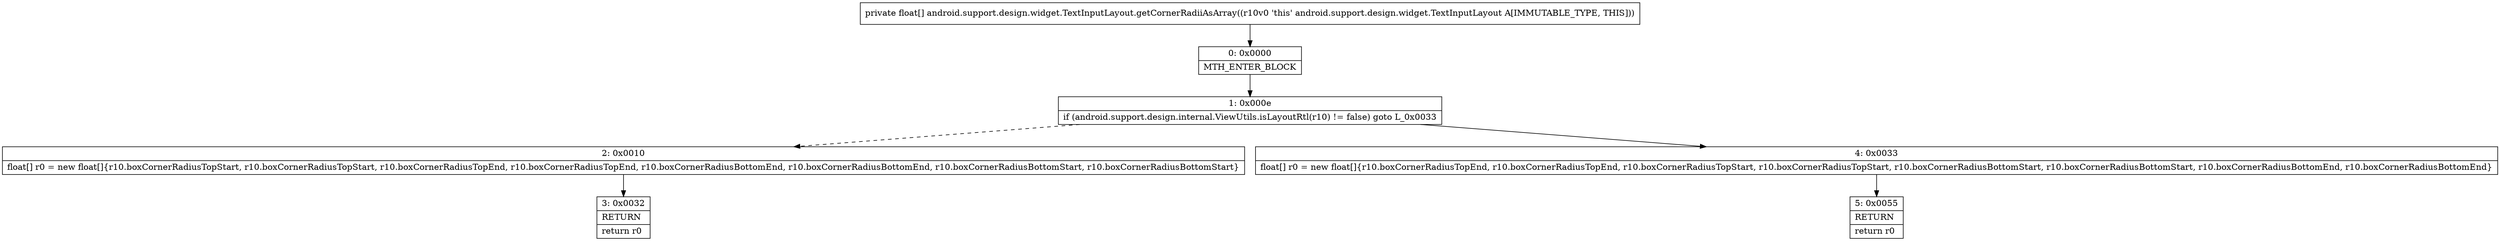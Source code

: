 digraph "CFG forandroid.support.design.widget.TextInputLayout.getCornerRadiiAsArray()[F" {
Node_0 [shape=record,label="{0\:\ 0x0000|MTH_ENTER_BLOCK\l}"];
Node_1 [shape=record,label="{1\:\ 0x000e|if (android.support.design.internal.ViewUtils.isLayoutRtl(r10) != false) goto L_0x0033\l}"];
Node_2 [shape=record,label="{2\:\ 0x0010|float[] r0 = new float[]\{r10.boxCornerRadiusTopStart, r10.boxCornerRadiusTopStart, r10.boxCornerRadiusTopEnd, r10.boxCornerRadiusTopEnd, r10.boxCornerRadiusBottomEnd, r10.boxCornerRadiusBottomEnd, r10.boxCornerRadiusBottomStart, r10.boxCornerRadiusBottomStart\}\l}"];
Node_3 [shape=record,label="{3\:\ 0x0032|RETURN\l|return r0\l}"];
Node_4 [shape=record,label="{4\:\ 0x0033|float[] r0 = new float[]\{r10.boxCornerRadiusTopEnd, r10.boxCornerRadiusTopEnd, r10.boxCornerRadiusTopStart, r10.boxCornerRadiusTopStart, r10.boxCornerRadiusBottomStart, r10.boxCornerRadiusBottomStart, r10.boxCornerRadiusBottomEnd, r10.boxCornerRadiusBottomEnd\}\l}"];
Node_5 [shape=record,label="{5\:\ 0x0055|RETURN\l|return r0\l}"];
MethodNode[shape=record,label="{private float[] android.support.design.widget.TextInputLayout.getCornerRadiiAsArray((r10v0 'this' android.support.design.widget.TextInputLayout A[IMMUTABLE_TYPE, THIS])) }"];
MethodNode -> Node_0;
Node_0 -> Node_1;
Node_1 -> Node_2[style=dashed];
Node_1 -> Node_4;
Node_2 -> Node_3;
Node_4 -> Node_5;
}

